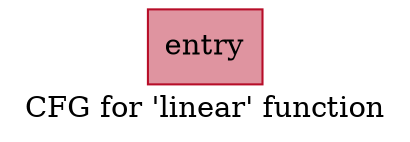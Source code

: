 digraph "CFG for 'linear' function" {
	label="CFG for 'linear' function";

	Node0x562edadf5b90 [shape=record,color="#b70d28ff", style=filled, fillcolor="#b70d2870",label="{entry}"];
}
